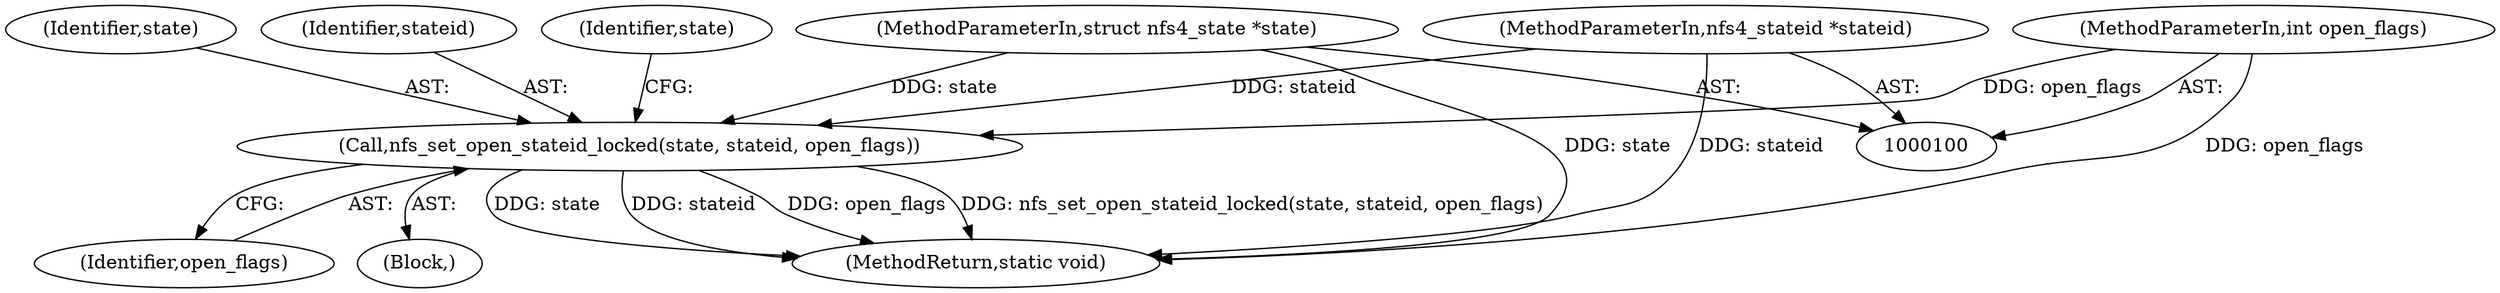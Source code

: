 digraph "0_linux_dc0b027dfadfcb8a5504f7d8052754bf8d501ab9_22@API" {
"1000110" [label="(Call,nfs_set_open_stateid_locked(state, stateid, open_flags))"];
"1000101" [label="(MethodParameterIn,struct nfs4_state *state)"];
"1000102" [label="(MethodParameterIn,nfs4_stateid *stateid)"];
"1000103" [label="(MethodParameterIn,int open_flags)"];
"1000119" [label="(MethodReturn,static void)"];
"1000113" [label="(Identifier,open_flags)"];
"1000104" [label="(Block,)"];
"1000101" [label="(MethodParameterIn,struct nfs4_state *state)"];
"1000103" [label="(MethodParameterIn,int open_flags)"];
"1000110" [label="(Call,nfs_set_open_stateid_locked(state, stateid, open_flags))"];
"1000112" [label="(Identifier,stateid)"];
"1000102" [label="(MethodParameterIn,nfs4_stateid *stateid)"];
"1000117" [label="(Identifier,state)"];
"1000111" [label="(Identifier,state)"];
"1000110" -> "1000104"  [label="AST: "];
"1000110" -> "1000113"  [label="CFG: "];
"1000111" -> "1000110"  [label="AST: "];
"1000112" -> "1000110"  [label="AST: "];
"1000113" -> "1000110"  [label="AST: "];
"1000117" -> "1000110"  [label="CFG: "];
"1000110" -> "1000119"  [label="DDG: state"];
"1000110" -> "1000119"  [label="DDG: stateid"];
"1000110" -> "1000119"  [label="DDG: open_flags"];
"1000110" -> "1000119"  [label="DDG: nfs_set_open_stateid_locked(state, stateid, open_flags)"];
"1000101" -> "1000110"  [label="DDG: state"];
"1000102" -> "1000110"  [label="DDG: stateid"];
"1000103" -> "1000110"  [label="DDG: open_flags"];
"1000101" -> "1000100"  [label="AST: "];
"1000101" -> "1000119"  [label="DDG: state"];
"1000102" -> "1000100"  [label="AST: "];
"1000102" -> "1000119"  [label="DDG: stateid"];
"1000103" -> "1000100"  [label="AST: "];
"1000103" -> "1000119"  [label="DDG: open_flags"];
}
